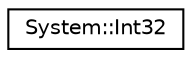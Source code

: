 digraph G
{
  edge [fontname="Helvetica",fontsize="10",labelfontname="Helvetica",labelfontsize="10"];
  node [fontname="Helvetica",fontsize="10",shape=record];
  rankdir="LR";
  Node1 [label="System::Int32",height=0.2,width=0.4,color="black", fillcolor="white", style="filled",URL="$class_system_1_1_int32.html"];
}
